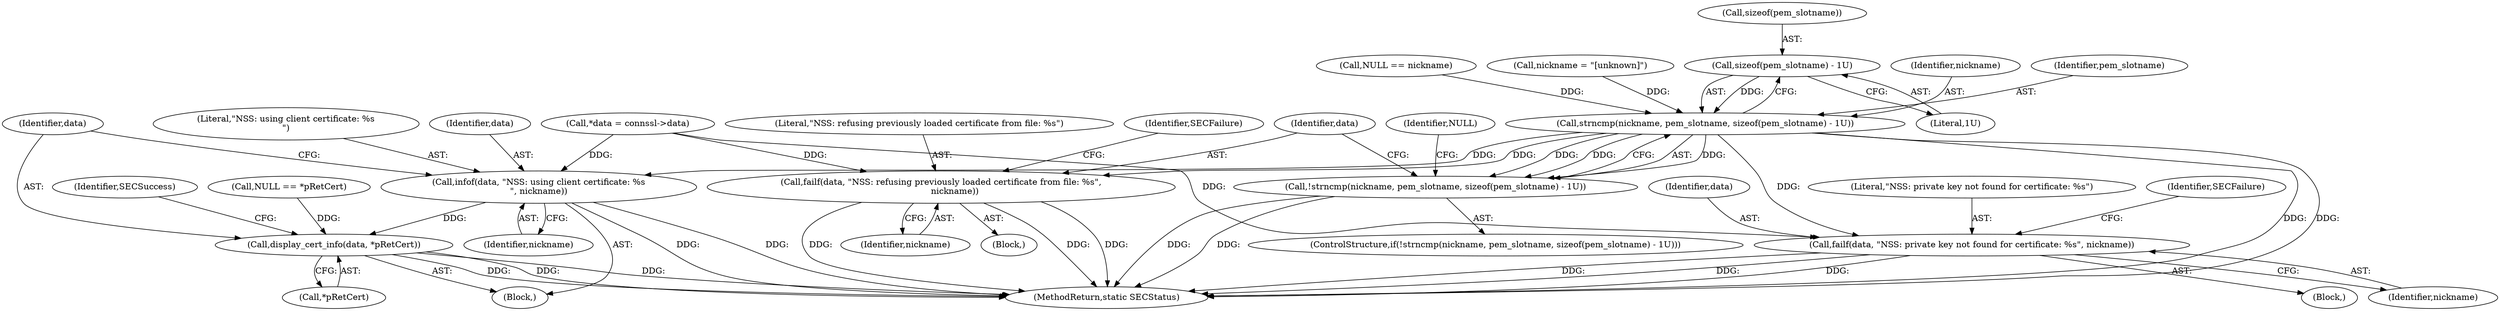 digraph "0_curl_curl-7_50_2~32@API" {
"1000290" [label="(Call,sizeof(pem_slotname) - 1U)"];
"1000287" [label="(Call,strncmp(nickname, pem_slotname, sizeof(pem_slotname) - 1U))"];
"1000286" [label="(Call,!strncmp(nickname, pem_slotname, sizeof(pem_slotname) - 1U))"];
"1000295" [label="(Call,failf(data, \"NSS: refusing previously loaded certificate from file: %s\",\n          nickname))"];
"1000307" [label="(Call,failf(data, \"NSS: private key not found for certificate: %s\", nickname))"];
"1000313" [label="(Call,infof(data, \"NSS: using client certificate: %s\n\", nickname))"];
"1000317" [label="(Call,display_cert_info(data, *pRetCert))"];
"1000294" [label="(Block,)"];
"1000288" [label="(Identifier,nickname)"];
"1000289" [label="(Identifier,pem_slotname)"];
"1000279" [label="(Call,NULL == nickname)"];
"1000285" [label="(ControlStructure,if(!strncmp(nickname, pem_slotname, sizeof(pem_slotname) - 1U)))"];
"1000291" [label="(Call,sizeof(pem_slotname))"];
"1000313" [label="(Call,infof(data, \"NSS: using client certificate: %s\n\", nickname))"];
"1000309" [label="(Literal,\"NSS: private key not found for certificate: %s\")"];
"1000295" [label="(Call,failf(data, \"NSS: refusing previously loaded certificate from file: %s\",\n          nickname))"];
"1000286" [label="(Call,!strncmp(nickname, pem_slotname, sizeof(pem_slotname) - 1U))"];
"1000296" [label="(Identifier,data)"];
"1000314" [label="(Identifier,data)"];
"1000253" [label="(Call,NULL == *pRetCert)"];
"1000315" [label="(Literal,\"NSS: using client certificate: %s\n\")"];
"1000117" [label="(Call,*data = connssl->data)"];
"1000318" [label="(Identifier,data)"];
"1000290" [label="(Call,sizeof(pem_slotname) - 1U)"];
"1000323" [label="(MethodReturn,static SECStatus)"];
"1000306" [label="(Block,)"];
"1000282" [label="(Call,nickname = \"[unknown]\")"];
"1000319" [label="(Call,*pRetCert)"];
"1000298" [label="(Identifier,nickname)"];
"1000297" [label="(Literal,\"NSS: refusing previously loaded certificate from file: %s\")"];
"1000312" [label="(Identifier,SECFailure)"];
"1000300" [label="(Identifier,SECFailure)"];
"1000293" [label="(Literal,1U)"];
"1000287" [label="(Call,strncmp(nickname, pem_slotname, sizeof(pem_slotname) - 1U))"];
"1000303" [label="(Identifier,NULL)"];
"1000109" [label="(Block,)"];
"1000317" [label="(Call,display_cert_info(data, *pRetCert))"];
"1000308" [label="(Identifier,data)"];
"1000307" [label="(Call,failf(data, \"NSS: private key not found for certificate: %s\", nickname))"];
"1000322" [label="(Identifier,SECSuccess)"];
"1000316" [label="(Identifier,nickname)"];
"1000310" [label="(Identifier,nickname)"];
"1000290" -> "1000287"  [label="AST: "];
"1000290" -> "1000293"  [label="CFG: "];
"1000291" -> "1000290"  [label="AST: "];
"1000293" -> "1000290"  [label="AST: "];
"1000287" -> "1000290"  [label="CFG: "];
"1000290" -> "1000287"  [label="DDG: "];
"1000287" -> "1000286"  [label="AST: "];
"1000288" -> "1000287"  [label="AST: "];
"1000289" -> "1000287"  [label="AST: "];
"1000286" -> "1000287"  [label="CFG: "];
"1000287" -> "1000323"  [label="DDG: "];
"1000287" -> "1000323"  [label="DDG: "];
"1000287" -> "1000286"  [label="DDG: "];
"1000287" -> "1000286"  [label="DDG: "];
"1000287" -> "1000286"  [label="DDG: "];
"1000279" -> "1000287"  [label="DDG: "];
"1000282" -> "1000287"  [label="DDG: "];
"1000287" -> "1000295"  [label="DDG: "];
"1000287" -> "1000307"  [label="DDG: "];
"1000287" -> "1000313"  [label="DDG: "];
"1000286" -> "1000285"  [label="AST: "];
"1000296" -> "1000286"  [label="CFG: "];
"1000303" -> "1000286"  [label="CFG: "];
"1000286" -> "1000323"  [label="DDG: "];
"1000286" -> "1000323"  [label="DDG: "];
"1000295" -> "1000294"  [label="AST: "];
"1000295" -> "1000298"  [label="CFG: "];
"1000296" -> "1000295"  [label="AST: "];
"1000297" -> "1000295"  [label="AST: "];
"1000298" -> "1000295"  [label="AST: "];
"1000300" -> "1000295"  [label="CFG: "];
"1000295" -> "1000323"  [label="DDG: "];
"1000295" -> "1000323"  [label="DDG: "];
"1000295" -> "1000323"  [label="DDG: "];
"1000117" -> "1000295"  [label="DDG: "];
"1000307" -> "1000306"  [label="AST: "];
"1000307" -> "1000310"  [label="CFG: "];
"1000308" -> "1000307"  [label="AST: "];
"1000309" -> "1000307"  [label="AST: "];
"1000310" -> "1000307"  [label="AST: "];
"1000312" -> "1000307"  [label="CFG: "];
"1000307" -> "1000323"  [label="DDG: "];
"1000307" -> "1000323"  [label="DDG: "];
"1000307" -> "1000323"  [label="DDG: "];
"1000117" -> "1000307"  [label="DDG: "];
"1000313" -> "1000109"  [label="AST: "];
"1000313" -> "1000316"  [label="CFG: "];
"1000314" -> "1000313"  [label="AST: "];
"1000315" -> "1000313"  [label="AST: "];
"1000316" -> "1000313"  [label="AST: "];
"1000318" -> "1000313"  [label="CFG: "];
"1000313" -> "1000323"  [label="DDG: "];
"1000313" -> "1000323"  [label="DDG: "];
"1000117" -> "1000313"  [label="DDG: "];
"1000313" -> "1000317"  [label="DDG: "];
"1000317" -> "1000109"  [label="AST: "];
"1000317" -> "1000319"  [label="CFG: "];
"1000318" -> "1000317"  [label="AST: "];
"1000319" -> "1000317"  [label="AST: "];
"1000322" -> "1000317"  [label="CFG: "];
"1000317" -> "1000323"  [label="DDG: "];
"1000317" -> "1000323"  [label="DDG: "];
"1000317" -> "1000323"  [label="DDG: "];
"1000253" -> "1000317"  [label="DDG: "];
}
